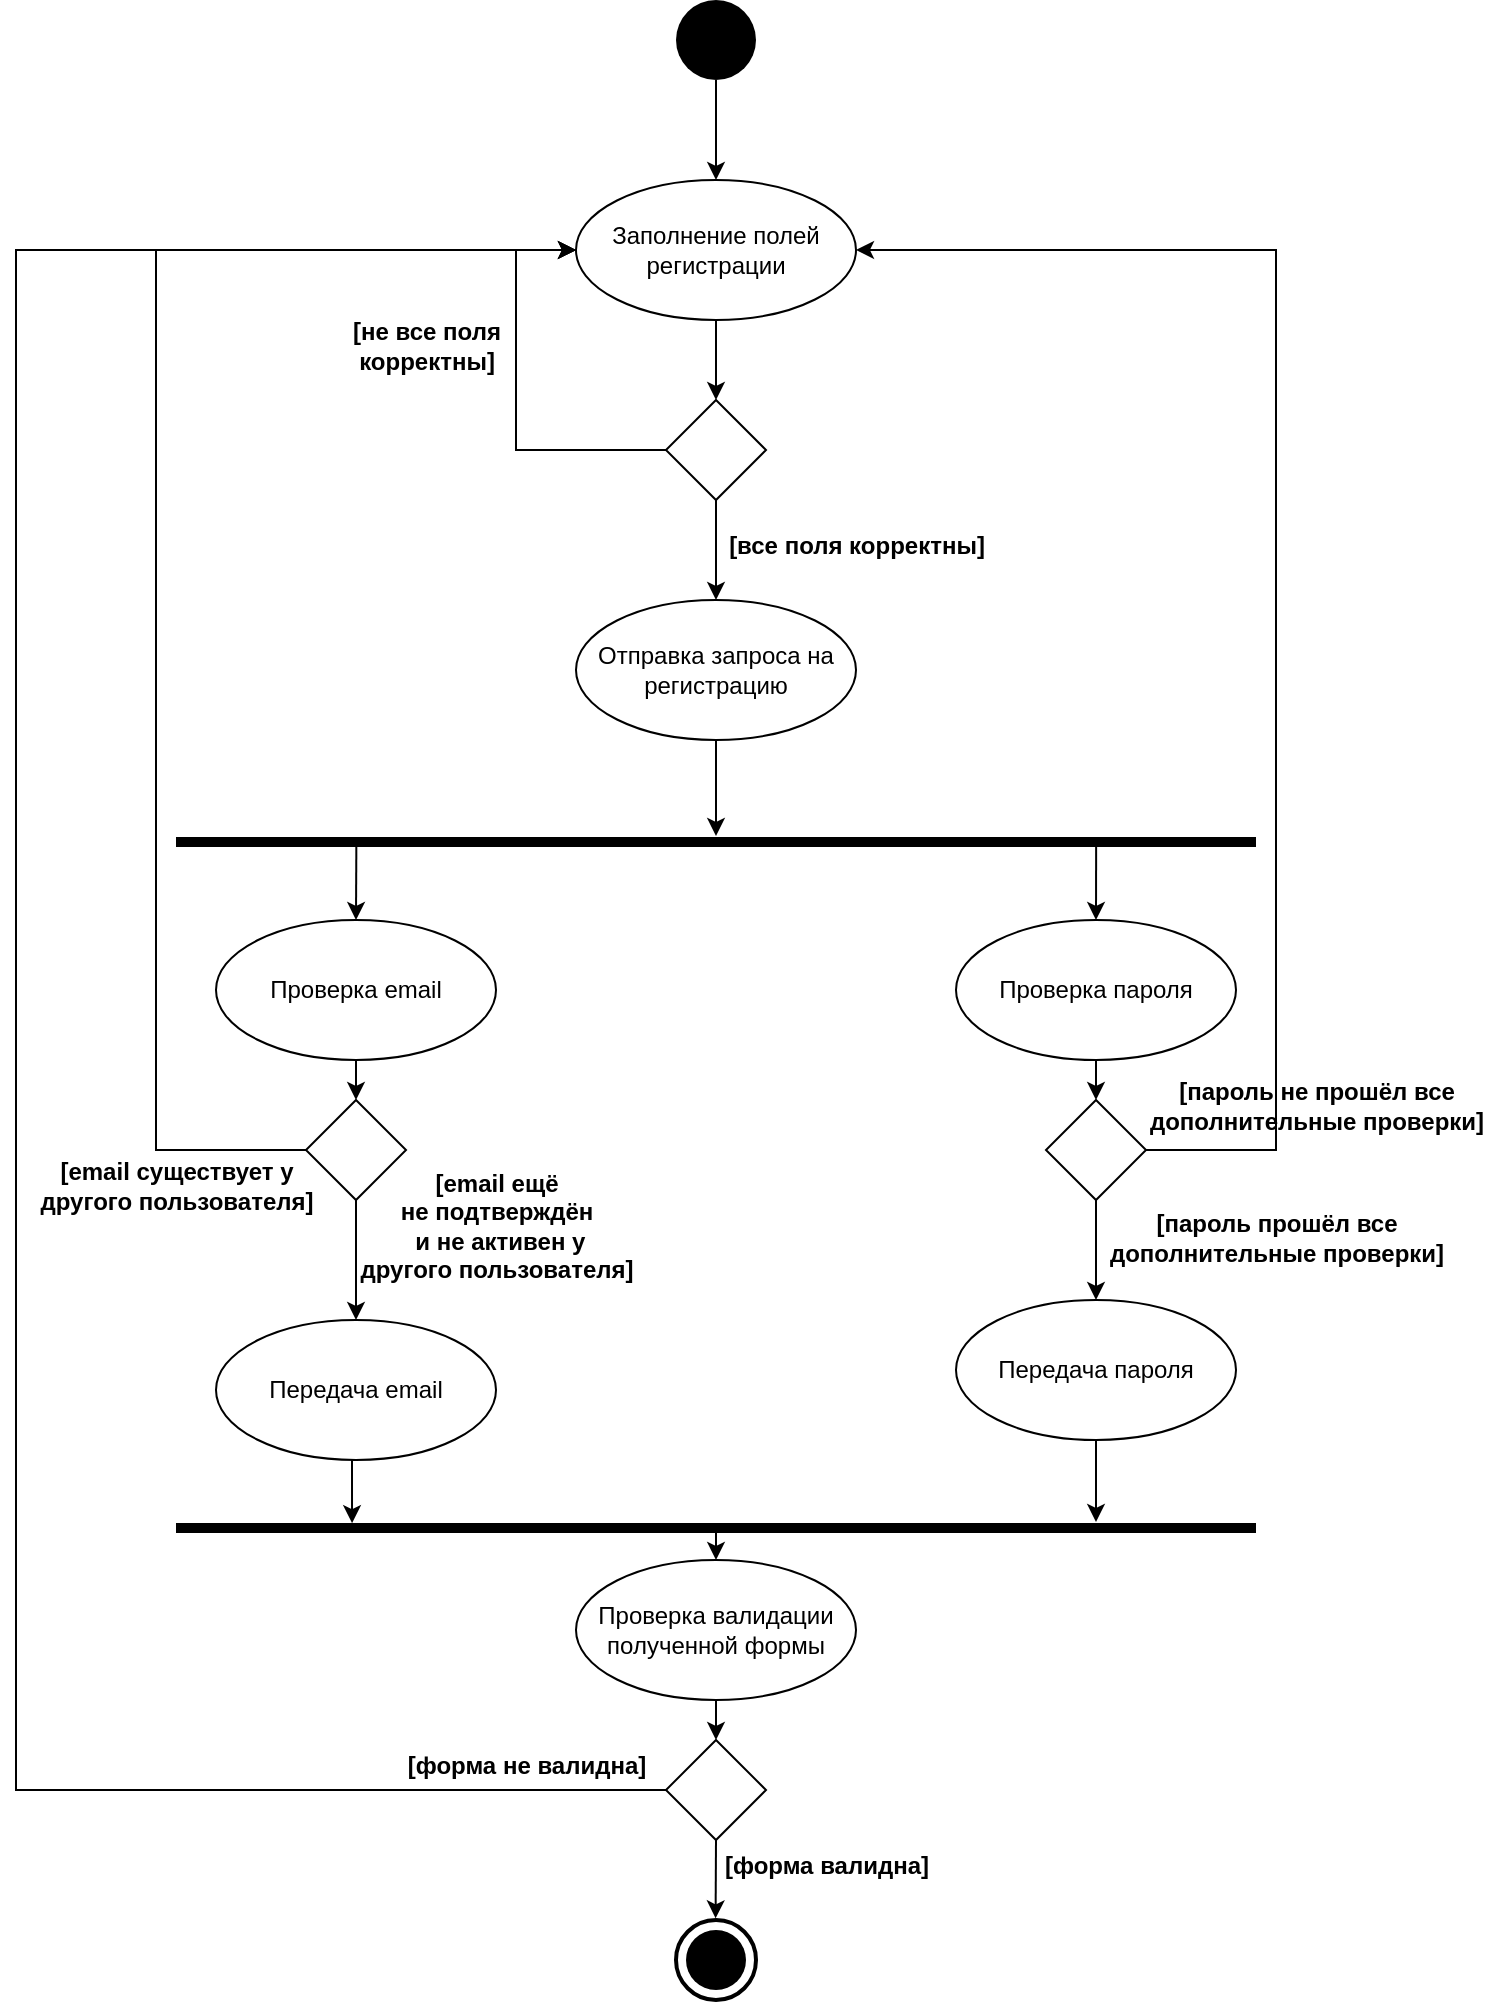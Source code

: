 <mxfile version="25.0.2">
  <diagram name="Страница — 1" id="0PbqnCX-bpDq3JFux4zO">
    <mxGraphModel dx="1562" dy="909" grid="1" gridSize="10" guides="1" tooltips="1" connect="1" arrows="1" fold="1" page="1" pageScale="1" pageWidth="827" pageHeight="1169" math="0" shadow="0">
      <root>
        <mxCell id="0" />
        <mxCell id="1" parent="0" />
        <mxCell id="zPLbhTJUK1HBc8Delc84-46" style="edgeStyle=orthogonalEdgeStyle;rounded=0;orthogonalLoop=1;jettySize=auto;html=1;exitX=0.5;exitY=1;exitDx=0;exitDy=0;entryX=0.5;entryY=0;entryDx=0;entryDy=0;" parent="1" source="zPLbhTJUK1HBc8Delc84-2" edge="1">
          <mxGeometry relative="1" as="geometry">
            <mxPoint x="410" y="360" as="targetPoint" />
          </mxGeometry>
        </mxCell>
        <mxCell id="zPLbhTJUK1HBc8Delc84-2" value="Заполнение полей регистрации" style="ellipse;whiteSpace=wrap;html=1;" parent="1" vertex="1">
          <mxGeometry x="340" y="250" width="140" height="70" as="geometry" />
        </mxCell>
        <mxCell id="zPLbhTJUK1HBc8Delc84-6" style="edgeStyle=orthogonalEdgeStyle;rounded=0;orthogonalLoop=1;jettySize=auto;html=1;exitX=0.5;exitY=1;exitDx=0;exitDy=0;entryX=0.5;entryY=0;entryDx=0;entryDy=0;" parent="1" source="zPLbhTJUK1HBc8Delc84-5" target="zPLbhTJUK1HBc8Delc84-2" edge="1">
          <mxGeometry relative="1" as="geometry" />
        </mxCell>
        <mxCell id="zPLbhTJUK1HBc8Delc84-5" value="" style="ellipse;whiteSpace=wrap;html=1;aspect=fixed;fillColor=#000000;strokeColor=none;" parent="1" vertex="1">
          <mxGeometry x="390" y="160" width="40" height="40" as="geometry" />
        </mxCell>
        <mxCell id="eEEKjQ6VmqJ26zUtnKKl-3" style="edgeStyle=orthogonalEdgeStyle;rounded=0;orthogonalLoop=1;jettySize=auto;html=1;exitX=0.5;exitY=1;exitDx=0;exitDy=0;entryX=0.5;entryY=0;entryDx=0;entryDy=0;" parent="1" source="eEEKjQ6VmqJ26zUtnKKl-1" target="eEEKjQ6VmqJ26zUtnKKl-2" edge="1">
          <mxGeometry relative="1" as="geometry" />
        </mxCell>
        <mxCell id="eEEKjQ6VmqJ26zUtnKKl-4" style="edgeStyle=orthogonalEdgeStyle;rounded=0;orthogonalLoop=1;jettySize=auto;html=1;exitX=0;exitY=0.5;exitDx=0;exitDy=0;entryX=0;entryY=0.5;entryDx=0;entryDy=0;" parent="1" source="eEEKjQ6VmqJ26zUtnKKl-1" target="zPLbhTJUK1HBc8Delc84-2" edge="1">
          <mxGeometry relative="1" as="geometry">
            <Array as="points">
              <mxPoint x="310" y="385" />
              <mxPoint x="310" y="285" />
            </Array>
          </mxGeometry>
        </mxCell>
        <mxCell id="eEEKjQ6VmqJ26zUtnKKl-1" value="" style="rhombus;whiteSpace=wrap;html=1;" parent="1" vertex="1">
          <mxGeometry x="385" y="360" width="50" height="50" as="geometry" />
        </mxCell>
        <mxCell id="eEEKjQ6VmqJ26zUtnKKl-9" style="edgeStyle=orthogonalEdgeStyle;rounded=0;orthogonalLoop=1;jettySize=auto;html=1;exitX=0.5;exitY=1;exitDx=0;exitDy=0;" parent="1" source="eEEKjQ6VmqJ26zUtnKKl-2" edge="1">
          <mxGeometry relative="1" as="geometry">
            <mxPoint x="410" y="578" as="targetPoint" />
          </mxGeometry>
        </mxCell>
        <mxCell id="eEEKjQ6VmqJ26zUtnKKl-2" value="Отправка запроса на регистрацию" style="ellipse;whiteSpace=wrap;html=1;" parent="1" vertex="1">
          <mxGeometry x="340" y="460" width="140" height="70" as="geometry" />
        </mxCell>
        <mxCell id="eEEKjQ6VmqJ26zUtnKKl-5" value="[все поля корректны]" style="text;align=center;fontStyle=1;verticalAlign=middle;spacingLeft=3;spacingRight=3;strokeColor=none;rotatable=0;points=[[0,0.5],[1,0.5]];portConstraint=eastwest;html=1;" parent="1" vertex="1">
          <mxGeometry x="410" y="420" width="140" height="26" as="geometry" />
        </mxCell>
        <mxCell id="eEEKjQ6VmqJ26zUtnKKl-6" value="[не все поля &lt;br&gt;корректны]" style="text;align=center;fontStyle=1;verticalAlign=middle;spacingLeft=3;spacingRight=3;strokeColor=none;rotatable=0;points=[[0,0.5],[1,0.5]];portConstraint=eastwest;html=1;" parent="1" vertex="1">
          <mxGeometry x="220" y="320" width="90" height="26" as="geometry" />
        </mxCell>
        <mxCell id="eEEKjQ6VmqJ26zUtnKKl-8" value="" style="line;strokeWidth=5;fillColor=none;align=left;verticalAlign=middle;spacingTop=-1;spacingLeft=3;spacingRight=3;rotatable=0;labelPosition=right;points=[];portConstraint=eastwest;strokeColor=inherit;" parent="1" vertex="1">
          <mxGeometry x="140" y="577" width="540" height="8" as="geometry" />
        </mxCell>
        <mxCell id="eEEKjQ6VmqJ26zUtnKKl-16" style="edgeStyle=orthogonalEdgeStyle;rounded=0;orthogonalLoop=1;jettySize=auto;html=1;exitX=0.5;exitY=1;exitDx=0;exitDy=0;entryX=0.5;entryY=0;entryDx=0;entryDy=0;" parent="1" source="eEEKjQ6VmqJ26zUtnKKl-10" target="eEEKjQ6VmqJ26zUtnKKl-12" edge="1">
          <mxGeometry relative="1" as="geometry" />
        </mxCell>
        <mxCell id="eEEKjQ6VmqJ26zUtnKKl-10" value="Проверка email" style="ellipse;whiteSpace=wrap;html=1;" parent="1" vertex="1">
          <mxGeometry x="160" y="620" width="140" height="70" as="geometry" />
        </mxCell>
        <mxCell id="eEEKjQ6VmqJ26zUtnKKl-22" style="edgeStyle=orthogonalEdgeStyle;rounded=0;orthogonalLoop=1;jettySize=auto;html=1;exitX=0.5;exitY=1;exitDx=0;exitDy=0;entryX=0.5;entryY=0;entryDx=0;entryDy=0;" parent="1" source="eEEKjQ6VmqJ26zUtnKKl-11" target="eEEKjQ6VmqJ26zUtnKKl-21" edge="1">
          <mxGeometry relative="1" as="geometry" />
        </mxCell>
        <mxCell id="eEEKjQ6VmqJ26zUtnKKl-11" value="Проверка пароля" style="ellipse;whiteSpace=wrap;html=1;" parent="1" vertex="1">
          <mxGeometry x="530" y="620" width="140" height="70" as="geometry" />
        </mxCell>
        <mxCell id="eEEKjQ6VmqJ26zUtnKKl-15" style="edgeStyle=orthogonalEdgeStyle;rounded=0;orthogonalLoop=1;jettySize=auto;html=1;exitX=0.5;exitY=1;exitDx=0;exitDy=0;entryX=0.5;entryY=0;entryDx=0;entryDy=0;" parent="1" source="eEEKjQ6VmqJ26zUtnKKl-12" target="eEEKjQ6VmqJ26zUtnKKl-14" edge="1">
          <mxGeometry relative="1" as="geometry" />
        </mxCell>
        <mxCell id="eEEKjQ6VmqJ26zUtnKKl-19" style="edgeStyle=orthogonalEdgeStyle;rounded=0;orthogonalLoop=1;jettySize=auto;html=1;exitX=0;exitY=0.5;exitDx=0;exitDy=0;entryX=0;entryY=0.5;entryDx=0;entryDy=0;" parent="1" source="eEEKjQ6VmqJ26zUtnKKl-12" target="zPLbhTJUK1HBc8Delc84-2" edge="1">
          <mxGeometry relative="1" as="geometry">
            <Array as="points">
              <mxPoint x="130" y="735" />
              <mxPoint x="130" y="285" />
            </Array>
          </mxGeometry>
        </mxCell>
        <mxCell id="eEEKjQ6VmqJ26zUtnKKl-12" value="" style="rhombus;whiteSpace=wrap;html=1;" parent="1" vertex="1">
          <mxGeometry x="205" y="710" width="50" height="50" as="geometry" />
        </mxCell>
        <mxCell id="eEEKjQ6VmqJ26zUtnKKl-33" style="edgeStyle=orthogonalEdgeStyle;rounded=0;orthogonalLoop=1;jettySize=auto;html=1;exitX=0.5;exitY=1;exitDx=0;exitDy=0;entryX=0.163;entryY=0.196;entryDx=0;entryDy=0;entryPerimeter=0;" parent="1" source="eEEKjQ6VmqJ26zUtnKKl-14" edge="1" target="eEEKjQ6VmqJ26zUtnKKl-31">
          <mxGeometry relative="1" as="geometry">
            <mxPoint x="228.12" y="922.8" as="targetPoint" />
          </mxGeometry>
        </mxCell>
        <mxCell id="eEEKjQ6VmqJ26zUtnKKl-14" value="Передача email" style="ellipse;whiteSpace=wrap;html=1;" parent="1" vertex="1">
          <mxGeometry x="160" y="820" width="140" height="70" as="geometry" />
        </mxCell>
        <mxCell id="eEEKjQ6VmqJ26zUtnKKl-17" value="" style="endArrow=classic;html=1;rounded=0;entryX=0.5;entryY=0;entryDx=0;entryDy=0;exitX=0.167;exitY=0.571;exitDx=0;exitDy=0;exitPerimeter=0;" parent="1" source="eEEKjQ6VmqJ26zUtnKKl-8" target="eEEKjQ6VmqJ26zUtnKKl-10" edge="1">
          <mxGeometry width="50" height="50" relative="1" as="geometry">
            <mxPoint x="270" y="630" as="sourcePoint" />
            <mxPoint x="320" y="580" as="targetPoint" />
          </mxGeometry>
        </mxCell>
        <mxCell id="eEEKjQ6VmqJ26zUtnKKl-18" value="[email ещё &lt;br&gt;не подтверждён&lt;br&gt;&amp;nbsp;и не активен у &lt;br&gt;другого пользователя]" style="text;align=center;fontStyle=1;verticalAlign=middle;spacingLeft=3;spacingRight=3;strokeColor=none;rotatable=0;points=[[0,0.5],[1,0.5]];portConstraint=eastwest;html=1;" parent="1" vertex="1">
          <mxGeometry x="260" y="760" width="80" height="26" as="geometry" />
        </mxCell>
        <mxCell id="eEEKjQ6VmqJ26zUtnKKl-20" value="[email существует у &lt;br&gt;другого пользователя]" style="text;align=center;fontStyle=1;verticalAlign=middle;spacingLeft=3;spacingRight=3;strokeColor=none;rotatable=0;points=[[0,0.5],[1,0.5]];portConstraint=eastwest;html=1;" parent="1" vertex="1">
          <mxGeometry x="100" y="740" width="80" height="26" as="geometry" />
        </mxCell>
        <mxCell id="eEEKjQ6VmqJ26zUtnKKl-24" style="edgeStyle=orthogonalEdgeStyle;rounded=0;orthogonalLoop=1;jettySize=auto;html=1;exitX=0.5;exitY=1;exitDx=0;exitDy=0;entryX=0.5;entryY=0;entryDx=0;entryDy=0;" parent="1" source="eEEKjQ6VmqJ26zUtnKKl-21" target="eEEKjQ6VmqJ26zUtnKKl-23" edge="1">
          <mxGeometry relative="1" as="geometry" />
        </mxCell>
        <mxCell id="eEEKjQ6VmqJ26zUtnKKl-25" style="edgeStyle=orthogonalEdgeStyle;rounded=0;orthogonalLoop=1;jettySize=auto;html=1;exitX=1;exitY=0.5;exitDx=0;exitDy=0;entryX=1;entryY=0.5;entryDx=0;entryDy=0;" parent="1" source="eEEKjQ6VmqJ26zUtnKKl-21" target="zPLbhTJUK1HBc8Delc84-2" edge="1">
          <mxGeometry relative="1" as="geometry">
            <Array as="points">
              <mxPoint x="690" y="735" />
              <mxPoint x="690" y="285" />
            </Array>
          </mxGeometry>
        </mxCell>
        <mxCell id="eEEKjQ6VmqJ26zUtnKKl-21" value="" style="rhombus;whiteSpace=wrap;html=1;" parent="1" vertex="1">
          <mxGeometry x="575" y="710" width="50" height="50" as="geometry" />
        </mxCell>
        <mxCell id="eEEKjQ6VmqJ26zUtnKKl-32" style="edgeStyle=orthogonalEdgeStyle;rounded=0;orthogonalLoop=1;jettySize=auto;html=1;exitX=0.5;exitY=1;exitDx=0;exitDy=0;" parent="1" source="eEEKjQ6VmqJ26zUtnKKl-23" edge="1">
          <mxGeometry relative="1" as="geometry">
            <mxPoint x="600" y="921" as="targetPoint" />
          </mxGeometry>
        </mxCell>
        <mxCell id="eEEKjQ6VmqJ26zUtnKKl-23" value="Передача пароля" style="ellipse;whiteSpace=wrap;html=1;" parent="1" vertex="1">
          <mxGeometry x="530" y="810" width="140" height="70" as="geometry" />
        </mxCell>
        <mxCell id="eEEKjQ6VmqJ26zUtnKKl-26" value="[пароль прошёл все &lt;br&gt;дополнительные проверки]" style="text;align=center;fontStyle=1;verticalAlign=middle;spacingLeft=3;spacingRight=3;strokeColor=none;rotatable=0;points=[[0,0.5],[1,0.5]];portConstraint=eastwest;html=1;" parent="1" vertex="1">
          <mxGeometry x="650" y="766" width="80" height="26" as="geometry" />
        </mxCell>
        <mxCell id="eEEKjQ6VmqJ26zUtnKKl-28" value="[пароль не прошёл все &lt;br&gt;дополнительные проверки]" style="text;align=center;fontStyle=1;verticalAlign=middle;spacingLeft=3;spacingRight=3;strokeColor=none;rotatable=0;points=[[0,0.5],[1,0.5]];portConstraint=eastwest;html=1;" parent="1" vertex="1">
          <mxGeometry x="670" y="700" width="80" height="26" as="geometry" />
        </mxCell>
        <mxCell id="eEEKjQ6VmqJ26zUtnKKl-30" value="" style="endArrow=classic;html=1;rounded=0;entryX=0.5;entryY=0;entryDx=0;entryDy=0;exitX=0.852;exitY=0.465;exitDx=0;exitDy=0;exitPerimeter=0;" parent="1" source="eEEKjQ6VmqJ26zUtnKKl-8" target="eEEKjQ6VmqJ26zUtnKKl-11" edge="1">
          <mxGeometry width="50" height="50" relative="1" as="geometry">
            <mxPoint x="500" y="620" as="sourcePoint" />
            <mxPoint x="550" y="570" as="targetPoint" />
          </mxGeometry>
        </mxCell>
        <mxCell id="eEEKjQ6VmqJ26zUtnKKl-31" value="" style="line;strokeWidth=5;fillColor=none;align=left;verticalAlign=middle;spacingTop=-1;spacingLeft=3;spacingRight=3;rotatable=0;labelPosition=right;points=[];portConstraint=eastwest;strokeColor=inherit;" parent="1" vertex="1">
          <mxGeometry x="140" y="920" width="540" height="8" as="geometry" />
        </mxCell>
        <mxCell id="eEEKjQ6VmqJ26zUtnKKl-37" style="edgeStyle=orthogonalEdgeStyle;rounded=0;orthogonalLoop=1;jettySize=auto;html=1;exitX=0.5;exitY=1;exitDx=0;exitDy=0;entryX=0.5;entryY=0;entryDx=0;entryDy=0;" parent="1" source="eEEKjQ6VmqJ26zUtnKKl-34" target="eEEKjQ6VmqJ26zUtnKKl-36" edge="1">
          <mxGeometry relative="1" as="geometry" />
        </mxCell>
        <mxCell id="eEEKjQ6VmqJ26zUtnKKl-34" value="Проверка валидации полученной формы" style="ellipse;whiteSpace=wrap;html=1;" parent="1" vertex="1">
          <mxGeometry x="340" y="940" width="140" height="70" as="geometry" />
        </mxCell>
        <mxCell id="eEEKjQ6VmqJ26zUtnKKl-35" value="" style="endArrow=classic;html=1;rounded=0;entryX=0.5;entryY=0;entryDx=0;entryDy=0;exitX=0.5;exitY=0.51;exitDx=0;exitDy=0;exitPerimeter=0;" parent="1" source="eEEKjQ6VmqJ26zUtnKKl-31" target="eEEKjQ6VmqJ26zUtnKKl-34" edge="1">
          <mxGeometry width="50" height="50" relative="1" as="geometry">
            <mxPoint x="380" y="910" as="sourcePoint" />
            <mxPoint x="430" y="860" as="targetPoint" />
          </mxGeometry>
        </mxCell>
        <mxCell id="eEEKjQ6VmqJ26zUtnKKl-39" style="edgeStyle=orthogonalEdgeStyle;rounded=0;orthogonalLoop=1;jettySize=auto;html=1;exitX=0.5;exitY=1;exitDx=0;exitDy=0;entryX=0.495;entryY=-0.021;entryDx=0;entryDy=0;entryPerimeter=0;" parent="1" source="eEEKjQ6VmqJ26zUtnKKl-36" target="FRWmbziqK_wQvhc_64hb-2" edge="1">
          <mxGeometry relative="1" as="geometry">
            <mxPoint x="410.0" y="1120" as="targetPoint" />
          </mxGeometry>
        </mxCell>
        <mxCell id="eEEKjQ6VmqJ26zUtnKKl-41" style="edgeStyle=orthogonalEdgeStyle;rounded=0;orthogonalLoop=1;jettySize=auto;html=1;exitX=0;exitY=0.5;exitDx=0;exitDy=0;entryX=0;entryY=0.5;entryDx=0;entryDy=0;" parent="1" source="eEEKjQ6VmqJ26zUtnKKl-36" target="zPLbhTJUK1HBc8Delc84-2" edge="1">
          <mxGeometry relative="1" as="geometry">
            <Array as="points">
              <mxPoint x="60" y="1055" />
              <mxPoint x="60" y="285" />
            </Array>
          </mxGeometry>
        </mxCell>
        <mxCell id="eEEKjQ6VmqJ26zUtnKKl-36" value="" style="rhombus;whiteSpace=wrap;html=1;" parent="1" vertex="1">
          <mxGeometry x="385" y="1030" width="50" height="50" as="geometry" />
        </mxCell>
        <mxCell id="eEEKjQ6VmqJ26zUtnKKl-40" value="[форма валидна]" style="text;align=center;fontStyle=1;verticalAlign=middle;spacingLeft=3;spacingRight=3;strokeColor=none;rotatable=0;points=[[0,0.5],[1,0.5]];portConstraint=eastwest;html=1;" parent="1" vertex="1">
          <mxGeometry x="410" y="1080" width="110" height="26" as="geometry" />
        </mxCell>
        <mxCell id="eEEKjQ6VmqJ26zUtnKKl-42" value="[форма не валидна]" style="text;align=center;fontStyle=1;verticalAlign=middle;spacingLeft=3;spacingRight=3;strokeColor=none;rotatable=0;points=[[0,0.5],[1,0.5]];portConstraint=eastwest;html=1;" parent="1" vertex="1">
          <mxGeometry x="260" y="1030" width="110" height="26" as="geometry" />
        </mxCell>
        <mxCell id="FRWmbziqK_wQvhc_64hb-1" value="" style="group" vertex="1" connectable="0" parent="1">
          <mxGeometry x="390" y="1120.0" width="40" height="40" as="geometry" />
        </mxCell>
        <mxCell id="FRWmbziqK_wQvhc_64hb-2" value="" style="ellipse;whiteSpace=wrap;html=1;aspect=fixed;fillColor=none;strokeColor=#000000;perimeterSpacing=0;strokeWidth=2;" vertex="1" parent="FRWmbziqK_wQvhc_64hb-1">
          <mxGeometry width="40" height="40" as="geometry" />
        </mxCell>
        <mxCell id="FRWmbziqK_wQvhc_64hb-3" value="" style="ellipse;whiteSpace=wrap;html=1;aspect=fixed;fillColor=#000000;strokeColor=none;perimeterSpacing=0;strokeWidth=1;" vertex="1" parent="FRWmbziqK_wQvhc_64hb-1">
          <mxGeometry x="5" y="5" width="30" height="30" as="geometry" />
        </mxCell>
      </root>
    </mxGraphModel>
  </diagram>
</mxfile>
